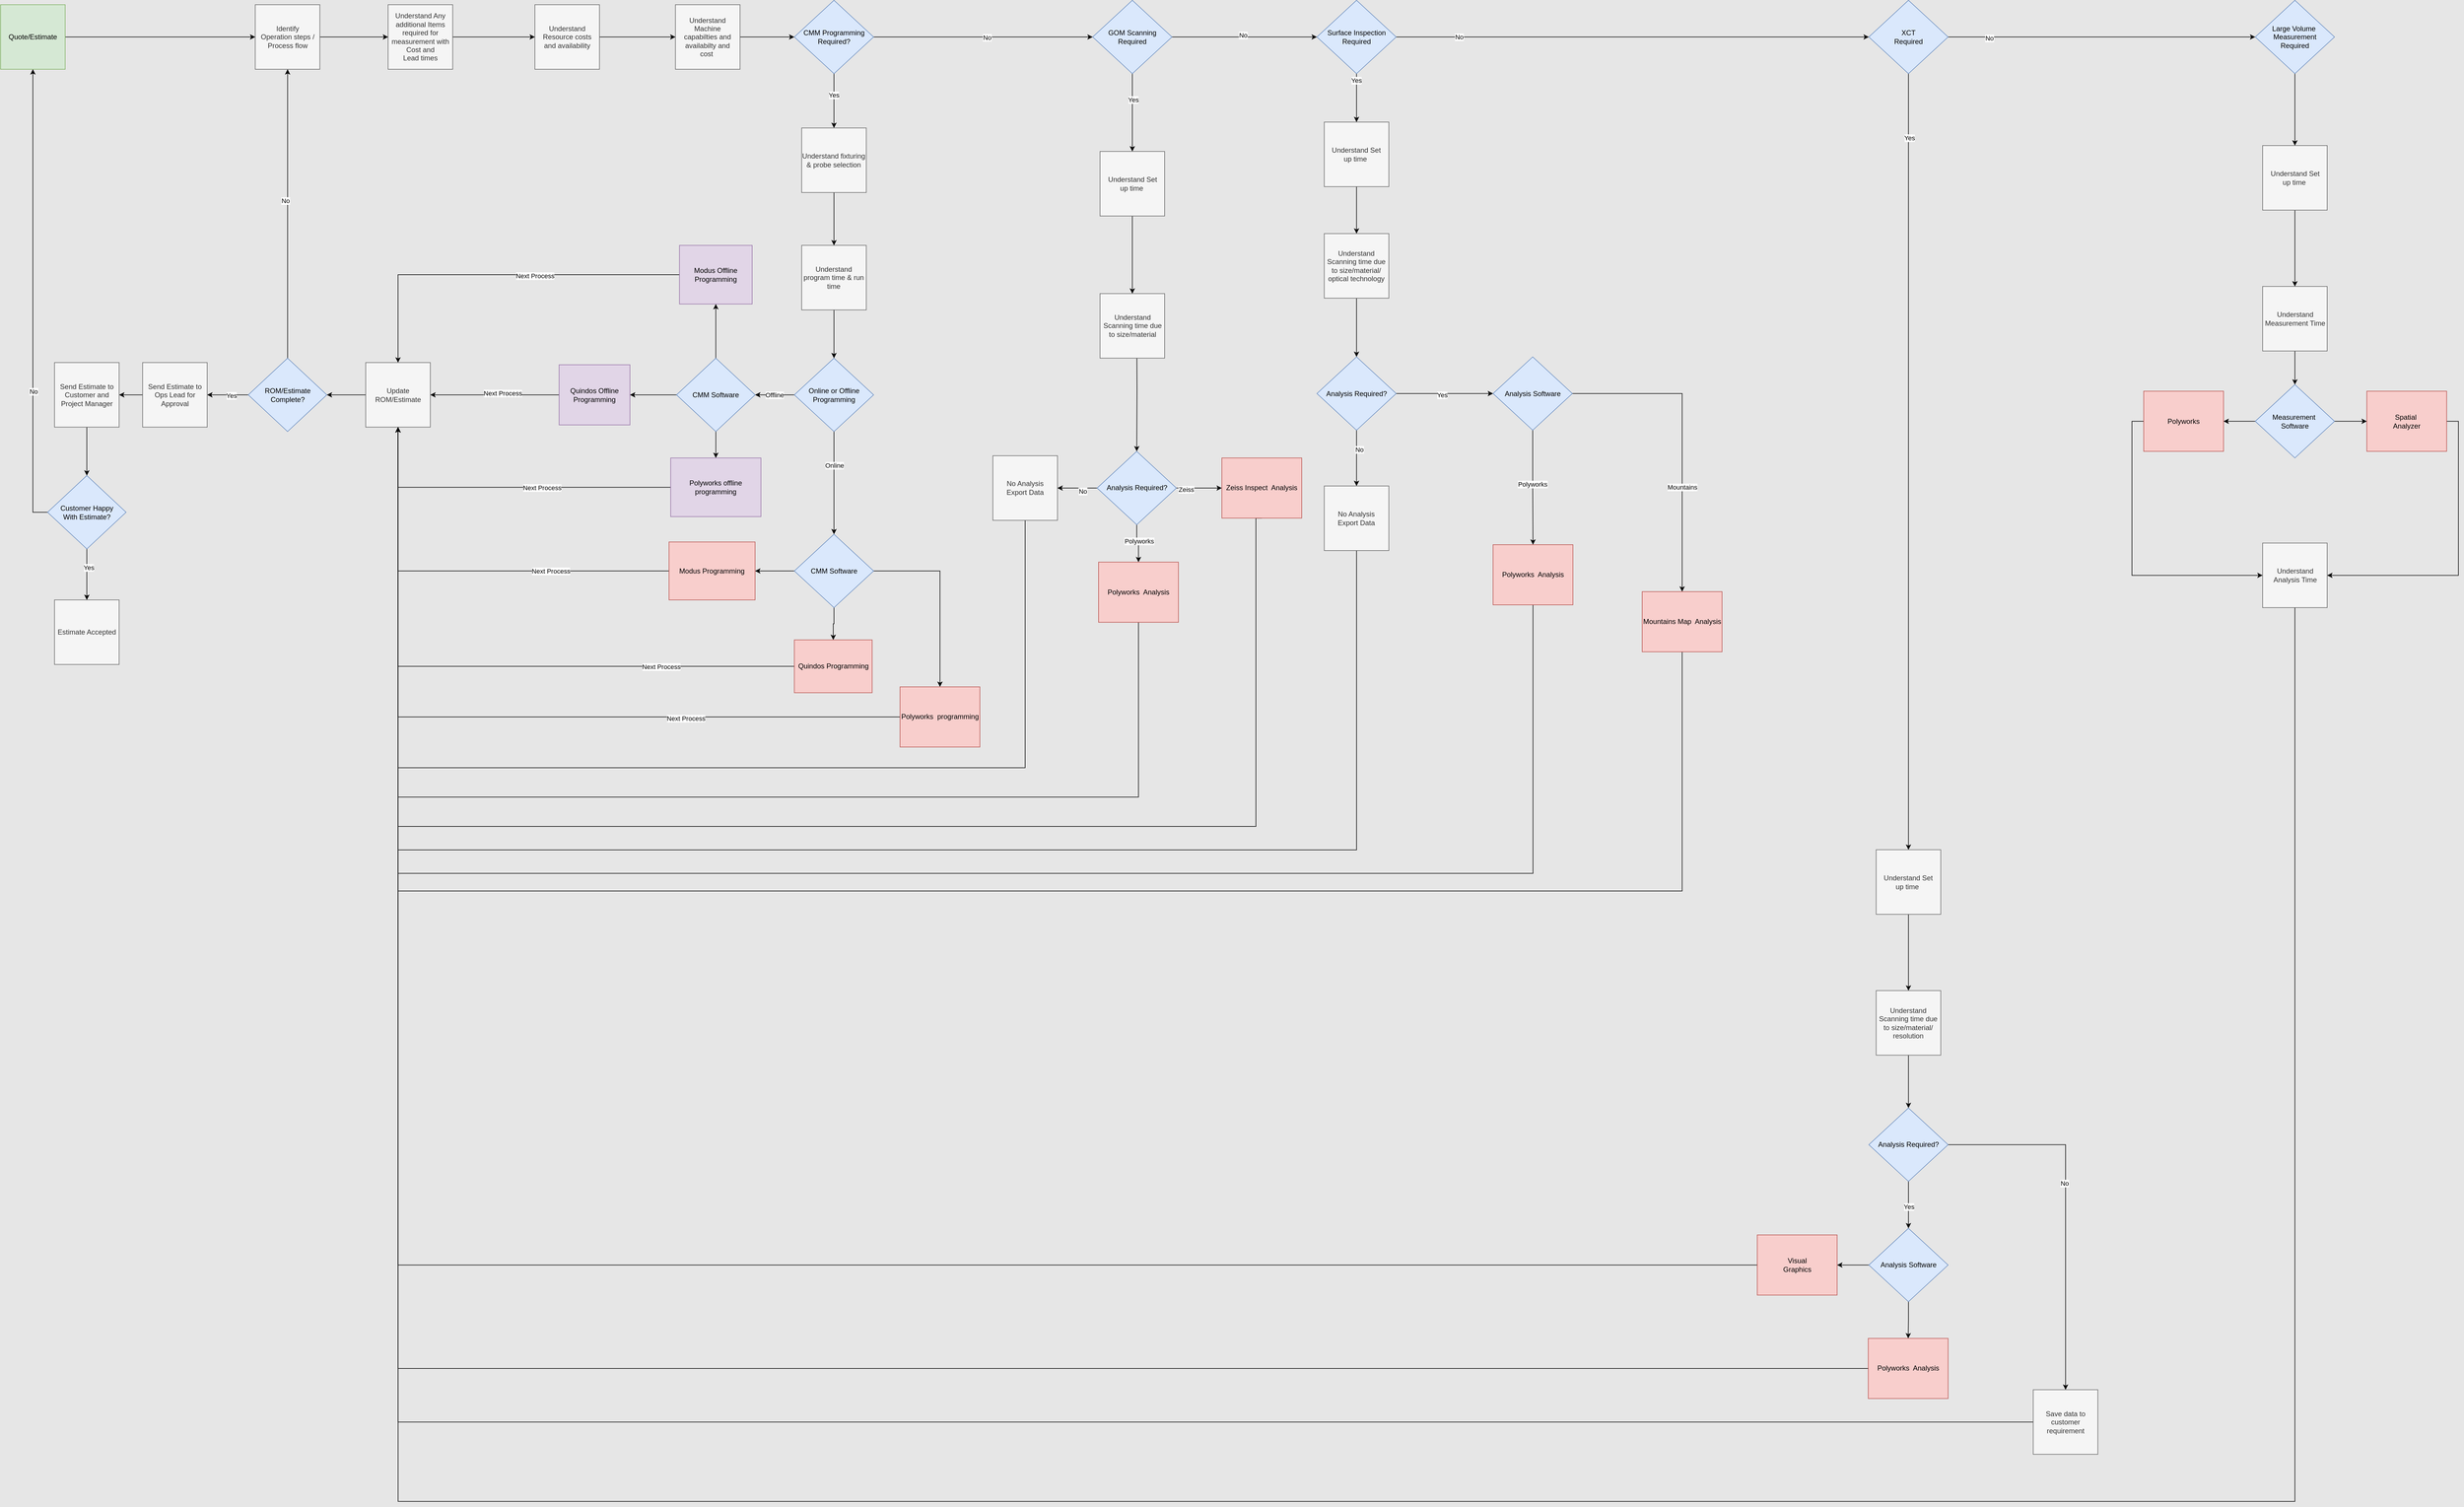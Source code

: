 <mxfile version="24.7.16">
  <diagram name="Page-1" id="9IYEK_wxPiSf8hYUbTBJ">
    <mxGraphModel dx="2852" dy="1822" grid="1" gridSize="10" guides="1" tooltips="1" connect="1" arrows="1" fold="1" page="1" pageScale="1" pageWidth="1654" pageHeight="1169" background="#E6E6E6" math="0" shadow="0">
      <root>
        <mxCell id="0" />
        <mxCell id="1" parent="0" />
        <mxCell id="SHSCwAb2SmVs6MCCzv4--3" value="" style="edgeStyle=orthogonalEdgeStyle;rounded=0;orthogonalLoop=1;jettySize=auto;html=1;" parent="1" source="SHSCwAb2SmVs6MCCzv4--1" target="SHSCwAb2SmVs6MCCzv4--2" edge="1">
          <mxGeometry relative="1" as="geometry" />
        </mxCell>
        <mxCell id="SHSCwAb2SmVs6MCCzv4--1" value="Quote/Estimate" style="whiteSpace=wrap;html=1;aspect=fixed;fillColor=#d5e8d4;strokeColor=#82b366;" parent="1" vertex="1">
          <mxGeometry x="10" y="160" width="110" height="110" as="geometry" />
        </mxCell>
        <mxCell id="PAcAt_rOkVFhLOpjQl2_-14" value="" style="edgeStyle=orthogonalEdgeStyle;rounded=0;orthogonalLoop=1;jettySize=auto;html=1;" parent="1" source="SHSCwAb2SmVs6MCCzv4--2" target="SHSCwAb2SmVs6MCCzv4--6" edge="1">
          <mxGeometry relative="1" as="geometry" />
        </mxCell>
        <mxCell id="SHSCwAb2SmVs6MCCzv4--2" value="Identify &lt;br/&gt;Operation steps / &lt;br/&gt;Process flow" style="whiteSpace=wrap;html=1;aspect=fixed;fillColor=#f5f5f5;strokeColor=#666666;fontColor=#333333;" parent="1" vertex="1">
          <mxGeometry x="443.75" y="160" width="110" height="110" as="geometry" />
        </mxCell>
        <mxCell id="SHSCwAb2SmVs6MCCzv4--9" value="" style="edgeStyle=orthogonalEdgeStyle;rounded=0;orthogonalLoop=1;jettySize=auto;html=1;" parent="1" source="SHSCwAb2SmVs6MCCzv4--6" target="SHSCwAb2SmVs6MCCzv4--8" edge="1">
          <mxGeometry relative="1" as="geometry" />
        </mxCell>
        <mxCell id="SHSCwAb2SmVs6MCCzv4--6" value="Understand Any additional Items required for measurement with Cost and &lt;br/&gt;Lead times" style="whiteSpace=wrap;html=1;aspect=fixed;fillColor=#f5f5f5;strokeColor=#666666;fontColor=#333333;" parent="1" vertex="1">
          <mxGeometry x="670" y="160" width="110" height="110" as="geometry" />
        </mxCell>
        <mxCell id="SHSCwAb2SmVs6MCCzv4--11" value="" style="edgeStyle=orthogonalEdgeStyle;rounded=0;orthogonalLoop=1;jettySize=auto;html=1;" parent="1" source="SHSCwAb2SmVs6MCCzv4--8" target="SHSCwAb2SmVs6MCCzv4--10" edge="1">
          <mxGeometry relative="1" as="geometry" />
        </mxCell>
        <mxCell id="SHSCwAb2SmVs6MCCzv4--8" value="Understand&lt;br&gt;Resource costs&lt;br&gt;and availability" style="whiteSpace=wrap;html=1;aspect=fixed;fillColor=#f5f5f5;strokeColor=#666666;fontColor=#333333;" parent="1" vertex="1">
          <mxGeometry x="920" y="160" width="110" height="110" as="geometry" />
        </mxCell>
        <mxCell id="PAcAt_rOkVFhLOpjQl2_-10" style="edgeStyle=orthogonalEdgeStyle;rounded=0;orthogonalLoop=1;jettySize=auto;html=1;entryX=0;entryY=0.5;entryDx=0;entryDy=0;" parent="1" source="SHSCwAb2SmVs6MCCzv4--10" target="unKVaYUTBxjGMsJQrtcV-6" edge="1">
          <mxGeometry relative="1" as="geometry" />
        </mxCell>
        <mxCell id="SHSCwAb2SmVs6MCCzv4--10" value="Understand &lt;br/&gt;Machine &lt;br/&gt;capabilties and &lt;br/&gt;availabilty and &lt;br/&gt;cost&amp;nbsp;" style="whiteSpace=wrap;html=1;aspect=fixed;fillColor=#f5f5f5;strokeColor=#666666;fontColor=#333333;" parent="1" vertex="1">
          <mxGeometry x="1159.38" y="160" width="110" height="110" as="geometry" />
        </mxCell>
        <mxCell id="PAcAt_rOkVFhLOpjQl2_-5" value="" style="edgeStyle=orthogonalEdgeStyle;rounded=0;orthogonalLoop=1;jettySize=auto;html=1;" parent="1" source="unKVaYUTBxjGMsJQrtcV-6" target="PAcAt_rOkVFhLOpjQl2_-4" edge="1">
          <mxGeometry relative="1" as="geometry" />
        </mxCell>
        <mxCell id="PAcAt_rOkVFhLOpjQl2_-6" value="No" style="edgeLabel;html=1;align=center;verticalAlign=middle;resizable=0;points=[];" parent="PAcAt_rOkVFhLOpjQl2_-5" vertex="1" connectable="0">
          <mxGeometry x="0.037" y="-1" relative="1" as="geometry">
            <mxPoint x="-1" as="offset" />
          </mxGeometry>
        </mxCell>
        <mxCell id="d30VLbZXiumYJPV09XTk-22" value="" style="edgeStyle=orthogonalEdgeStyle;rounded=0;orthogonalLoop=1;jettySize=auto;html=1;" edge="1" parent="1" source="unKVaYUTBxjGMsJQrtcV-6" target="d30VLbZXiumYJPV09XTk-20">
          <mxGeometry relative="1" as="geometry" />
        </mxCell>
        <mxCell id="d30VLbZXiumYJPV09XTk-25" value="Yes" style="edgeLabel;html=1;align=center;verticalAlign=middle;resizable=0;points=[];" vertex="1" connectable="0" parent="d30VLbZXiumYJPV09XTk-22">
          <mxGeometry x="-0.218" y="-1" relative="1" as="geometry">
            <mxPoint as="offset" />
          </mxGeometry>
        </mxCell>
        <mxCell id="unKVaYUTBxjGMsJQrtcV-6" value="CMM Programming Required?" style="rhombus;whiteSpace=wrap;html=1;fillColor=#dae8fc;strokeColor=#6c8ebf;" parent="1" vertex="1">
          <mxGeometry x="1361.87" y="152.5" width="135" height="125" as="geometry" />
        </mxCell>
        <mxCell id="rqauZLuK4737hjcraJwY-5" value="Offline" style="edgeStyle=orthogonalEdgeStyle;rounded=0;orthogonalLoop=1;jettySize=auto;html=1;" parent="1" source="unKVaYUTBxjGMsJQrtcV-8" target="rqauZLuK4737hjcraJwY-4" edge="1">
          <mxGeometry relative="1" as="geometry" />
        </mxCell>
        <mxCell id="rqauZLuK4737hjcraJwY-8" value="" style="edgeStyle=orthogonalEdgeStyle;rounded=0;orthogonalLoop=1;jettySize=auto;html=1;" parent="1" source="unKVaYUTBxjGMsJQrtcV-8" target="rqauZLuK4737hjcraJwY-7" edge="1">
          <mxGeometry relative="1" as="geometry" />
        </mxCell>
        <mxCell id="rqauZLuK4737hjcraJwY-9" value="Online" style="edgeLabel;html=1;align=center;verticalAlign=middle;resizable=0;points=[];" parent="rqauZLuK4737hjcraJwY-8" vertex="1" connectable="0">
          <mxGeometry x="-0.338" relative="1" as="geometry">
            <mxPoint as="offset" />
          </mxGeometry>
        </mxCell>
        <mxCell id="unKVaYUTBxjGMsJQrtcV-8" value="Online or Offline Programming" style="rhombus;whiteSpace=wrap;html=1;fillColor=#dae8fc;strokeColor=#6c8ebf;" parent="1" vertex="1">
          <mxGeometry x="1361.87" y="762.21" width="135" height="125" as="geometry" />
        </mxCell>
        <mxCell id="rqauZLuK4737hjcraJwY-11" value="" style="edgeStyle=orthogonalEdgeStyle;rounded=0;orthogonalLoop=1;jettySize=auto;html=1;" parent="1" source="rqauZLuK4737hjcraJwY-4" target="rqauZLuK4737hjcraJwY-10" edge="1">
          <mxGeometry relative="1" as="geometry" />
        </mxCell>
        <mxCell id="rqauZLuK4737hjcraJwY-13" value="" style="edgeStyle=orthogonalEdgeStyle;rounded=0;orthogonalLoop=1;jettySize=auto;html=1;" parent="1" source="rqauZLuK4737hjcraJwY-4" target="rqauZLuK4737hjcraJwY-12" edge="1">
          <mxGeometry relative="1" as="geometry" />
        </mxCell>
        <mxCell id="d30VLbZXiumYJPV09XTk-16" style="edgeStyle=orthogonalEdgeStyle;rounded=0;orthogonalLoop=1;jettySize=auto;html=1;" edge="1" parent="1" source="rqauZLuK4737hjcraJwY-4" target="rqauZLuK4737hjcraJwY-16">
          <mxGeometry relative="1" as="geometry" />
        </mxCell>
        <mxCell id="rqauZLuK4737hjcraJwY-4" value="CMM Software" style="rhombus;whiteSpace=wrap;html=1;fillColor=#dae8fc;strokeColor=#6c8ebf;" parent="1" vertex="1">
          <mxGeometry x="1161.25" y="762.21" width="133.75" height="125" as="geometry" />
        </mxCell>
        <mxCell id="rqauZLuK4737hjcraJwY-21" value="" style="edgeStyle=orthogonalEdgeStyle;rounded=0;orthogonalLoop=1;jettySize=auto;html=1;" parent="1" source="rqauZLuK4737hjcraJwY-7" target="rqauZLuK4737hjcraJwY-20" edge="1">
          <mxGeometry relative="1" as="geometry" />
        </mxCell>
        <mxCell id="rqauZLuK4737hjcraJwY-22" value="" style="edgeStyle=orthogonalEdgeStyle;rounded=0;orthogonalLoop=1;jettySize=auto;html=1;" parent="1" source="rqauZLuK4737hjcraJwY-7" target="rqauZLuK4737hjcraJwY-18" edge="1">
          <mxGeometry relative="1" as="geometry" />
        </mxCell>
        <mxCell id="rqauZLuK4737hjcraJwY-23" value="" style="edgeStyle=orthogonalEdgeStyle;rounded=0;orthogonalLoop=1;jettySize=auto;html=1;" parent="1" source="rqauZLuK4737hjcraJwY-7" target="rqauZLuK4737hjcraJwY-19" edge="1">
          <mxGeometry relative="1" as="geometry" />
        </mxCell>
        <mxCell id="rqauZLuK4737hjcraJwY-7" value="CMM Software" style="rhombus;whiteSpace=wrap;html=1;fillColor=#dae8fc;strokeColor=#6c8ebf;" parent="1" vertex="1">
          <mxGeometry x="1361.87" y="1062.21" width="135" height="125" as="geometry" />
        </mxCell>
        <mxCell id="rqauZLuK4737hjcraJwY-32" style="edgeStyle=orthogonalEdgeStyle;rounded=0;orthogonalLoop=1;jettySize=auto;html=1;" parent="1" source="rqauZLuK4737hjcraJwY-10" target="rqauZLuK4737hjcraJwY-25" edge="1">
          <mxGeometry relative="1" as="geometry" />
        </mxCell>
        <mxCell id="rqauZLuK4737hjcraJwY-42" value="Next Process" style="edgeLabel;html=1;align=center;verticalAlign=middle;resizable=0;points=[];" parent="rqauZLuK4737hjcraJwY-32" vertex="1" connectable="0">
          <mxGeometry x="-0.226" y="1" relative="1" as="geometry">
            <mxPoint as="offset" />
          </mxGeometry>
        </mxCell>
        <mxCell id="rqauZLuK4737hjcraJwY-10" value="Polyworks offline programming" style="whiteSpace=wrap;html=1;fillColor=#e1d5e7;strokeColor=#9673a6;" parent="1" vertex="1">
          <mxGeometry x="1151.26" y="932.21" width="153.74" height="100" as="geometry" />
        </mxCell>
        <mxCell id="rqauZLuK4737hjcraJwY-26" value="" style="edgeStyle=orthogonalEdgeStyle;rounded=0;orthogonalLoop=1;jettySize=auto;html=1;" parent="1" source="rqauZLuK4737hjcraJwY-12" target="rqauZLuK4737hjcraJwY-25" edge="1">
          <mxGeometry relative="1" as="geometry" />
        </mxCell>
        <mxCell id="rqauZLuK4737hjcraJwY-43" value="Next Process" style="edgeLabel;html=1;align=center;verticalAlign=middle;resizable=0;points=[];" parent="rqauZLuK4737hjcraJwY-26" vertex="1" connectable="0">
          <mxGeometry x="-0.116" y="-3" relative="1" as="geometry">
            <mxPoint as="offset" />
          </mxGeometry>
        </mxCell>
        <mxCell id="rqauZLuK4737hjcraJwY-12" value="Quindos Offline Programming" style="whiteSpace=wrap;html=1;fillColor=#e1d5e7;strokeColor=#9673a6;" parent="1" vertex="1">
          <mxGeometry x="961.25" y="773.46" width="120.63" height="102.5" as="geometry" />
        </mxCell>
        <mxCell id="d30VLbZXiumYJPV09XTk-17" style="edgeStyle=orthogonalEdgeStyle;rounded=0;orthogonalLoop=1;jettySize=auto;html=1;" edge="1" parent="1" source="rqauZLuK4737hjcraJwY-16" target="rqauZLuK4737hjcraJwY-25">
          <mxGeometry relative="1" as="geometry" />
        </mxCell>
        <mxCell id="d30VLbZXiumYJPV09XTk-18" value="Next Process" style="edgeLabel;html=1;align=center;verticalAlign=middle;resizable=0;points=[];" vertex="1" connectable="0" parent="d30VLbZXiumYJPV09XTk-17">
          <mxGeometry x="-0.214" y="2" relative="1" as="geometry">
            <mxPoint as="offset" />
          </mxGeometry>
        </mxCell>
        <mxCell id="rqauZLuK4737hjcraJwY-16" value="Modus Offline Programming" style="whiteSpace=wrap;html=1;fillColor=#e1d5e7;strokeColor=#9673a6;" parent="1" vertex="1">
          <mxGeometry x="1166.25" y="570" width="123.75" height="100" as="geometry" />
        </mxCell>
        <mxCell id="rqauZLuK4737hjcraJwY-31" style="edgeStyle=orthogonalEdgeStyle;rounded=0;orthogonalLoop=1;jettySize=auto;html=1;entryX=0.5;entryY=1;entryDx=0;entryDy=0;" parent="1" source="rqauZLuK4737hjcraJwY-18" target="rqauZLuK4737hjcraJwY-25" edge="1">
          <mxGeometry relative="1" as="geometry" />
        </mxCell>
        <mxCell id="rqauZLuK4737hjcraJwY-41" value="Next Process" style="edgeLabel;html=1;align=center;verticalAlign=middle;resizable=0;points=[];" parent="rqauZLuK4737hjcraJwY-31" vertex="1" connectable="0">
          <mxGeometry x="-0.429" relative="1" as="geometry">
            <mxPoint as="offset" />
          </mxGeometry>
        </mxCell>
        <mxCell id="rqauZLuK4737hjcraJwY-18" value="Modus Programming" style="whiteSpace=wrap;html=1;fillColor=#f8cecc;strokeColor=#b85450;" parent="1" vertex="1">
          <mxGeometry x="1148.45" y="1075.34" width="146.55" height="98.75" as="geometry" />
        </mxCell>
        <mxCell id="rqauZLuK4737hjcraJwY-33" style="edgeStyle=orthogonalEdgeStyle;rounded=0;orthogonalLoop=1;jettySize=auto;html=1;" parent="1" source="rqauZLuK4737hjcraJwY-19" target="rqauZLuK4737hjcraJwY-25" edge="1">
          <mxGeometry relative="1" as="geometry" />
        </mxCell>
        <mxCell id="rqauZLuK4737hjcraJwY-40" value="Next Process" style="edgeLabel;html=1;align=center;verticalAlign=middle;resizable=0;points=[];" parent="rqauZLuK4737hjcraJwY-33" vertex="1" connectable="0">
          <mxGeometry x="-0.581" y="1" relative="1" as="geometry">
            <mxPoint as="offset" />
          </mxGeometry>
        </mxCell>
        <mxCell id="rqauZLuK4737hjcraJwY-19" value="Quindos Programming" style="whiteSpace=wrap;html=1;fillColor=#f8cecc;strokeColor=#b85450;" parent="1" vertex="1">
          <mxGeometry x="1361.87" y="1242.21" width="132.5" height="90" as="geometry" />
        </mxCell>
        <mxCell id="rqauZLuK4737hjcraJwY-38" style="edgeStyle=orthogonalEdgeStyle;rounded=0;orthogonalLoop=1;jettySize=auto;html=1;entryX=0.5;entryY=1;entryDx=0;entryDy=0;" parent="1" source="rqauZLuK4737hjcraJwY-20" target="rqauZLuK4737hjcraJwY-25" edge="1">
          <mxGeometry relative="1" as="geometry" />
        </mxCell>
        <mxCell id="rqauZLuK4737hjcraJwY-39" value="Next Process" style="edgeLabel;html=1;align=center;verticalAlign=middle;resizable=0;points=[];" parent="rqauZLuK4737hjcraJwY-38" vertex="1" connectable="0">
          <mxGeometry x="-0.458" y="2" relative="1" as="geometry">
            <mxPoint as="offset" />
          </mxGeometry>
        </mxCell>
        <mxCell id="rqauZLuK4737hjcraJwY-20" value="Polyworks&amp;nbsp; programming" style="whiteSpace=wrap;html=1;fillColor=#f8cecc;strokeColor=#b85450;" parent="1" vertex="1">
          <mxGeometry x="1541.87" y="1322.21" width="135.99" height="102.5" as="geometry" />
        </mxCell>
        <mxCell id="rqauZLuK4737hjcraJwY-46" value="" style="edgeStyle=orthogonalEdgeStyle;rounded=0;orthogonalLoop=1;jettySize=auto;html=1;" parent="1" source="rqauZLuK4737hjcraJwY-25" target="rqauZLuK4737hjcraJwY-45" edge="1">
          <mxGeometry relative="1" as="geometry" />
        </mxCell>
        <mxCell id="rqauZLuK4737hjcraJwY-25" value="Update ROM/Estimate" style="whiteSpace=wrap;html=1;aspect=fixed;fillColor=#f5f5f5;strokeColor=#666666;fontColor=#333333;" parent="1" vertex="1">
          <mxGeometry x="631.87" y="769.71" width="110" height="110" as="geometry" />
        </mxCell>
        <mxCell id="rqauZLuK4737hjcraJwY-51" value="" style="edgeStyle=orthogonalEdgeStyle;rounded=0;orthogonalLoop=1;jettySize=auto;html=1;" parent="1" source="rqauZLuK4737hjcraJwY-45" target="rqauZLuK4737hjcraJwY-50" edge="1">
          <mxGeometry relative="1" as="geometry" />
        </mxCell>
        <mxCell id="PAcAt_rOkVFhLOpjQl2_-7" value="Yes" style="edgeLabel;html=1;align=center;verticalAlign=middle;resizable=0;points=[];" parent="rqauZLuK4737hjcraJwY-51" vertex="1" connectable="0">
          <mxGeometry x="-0.136" y="1" relative="1" as="geometry">
            <mxPoint x="1" as="offset" />
          </mxGeometry>
        </mxCell>
        <mxCell id="PAcAt_rOkVFhLOpjQl2_-15" style="edgeStyle=orthogonalEdgeStyle;rounded=0;orthogonalLoop=1;jettySize=auto;html=1;" parent="1" source="rqauZLuK4737hjcraJwY-45" target="SHSCwAb2SmVs6MCCzv4--2" edge="1">
          <mxGeometry relative="1" as="geometry" />
        </mxCell>
        <mxCell id="PAcAt_rOkVFhLOpjQl2_-16" value="No" style="edgeLabel;html=1;align=center;verticalAlign=middle;resizable=0;points=[];" parent="PAcAt_rOkVFhLOpjQl2_-15" vertex="1" connectable="0">
          <mxGeometry x="0.093" y="4" relative="1" as="geometry">
            <mxPoint as="offset" />
          </mxGeometry>
        </mxCell>
        <mxCell id="rqauZLuK4737hjcraJwY-45" value="ROM/Estimate&lt;div&gt;Complete?&lt;/div&gt;" style="rhombus;whiteSpace=wrap;html=1;fillColor=#dae8fc;strokeColor=#6c8ebf;" parent="1" vertex="1">
          <mxGeometry x="431.87" y="762.21" width="133.75" height="125" as="geometry" />
        </mxCell>
        <mxCell id="rqauZLuK4737hjcraJwY-53" value="" style="edgeStyle=orthogonalEdgeStyle;rounded=0;orthogonalLoop=1;jettySize=auto;html=1;" parent="1" source="rqauZLuK4737hjcraJwY-50" target="rqauZLuK4737hjcraJwY-52" edge="1">
          <mxGeometry relative="1" as="geometry" />
        </mxCell>
        <mxCell id="rqauZLuK4737hjcraJwY-50" value="Send Estimate to Ops Lead for Approval" style="whiteSpace=wrap;html=1;aspect=fixed;fillColor=#f5f5f5;strokeColor=#666666;fontColor=#333333;" parent="1" vertex="1">
          <mxGeometry x="251.87" y="769.71" width="110" height="110" as="geometry" />
        </mxCell>
        <mxCell id="rqauZLuK4737hjcraJwY-55" value="" style="edgeStyle=orthogonalEdgeStyle;rounded=0;orthogonalLoop=1;jettySize=auto;html=1;" parent="1" source="rqauZLuK4737hjcraJwY-52" target="rqauZLuK4737hjcraJwY-54" edge="1">
          <mxGeometry relative="1" as="geometry" />
        </mxCell>
        <mxCell id="rqauZLuK4737hjcraJwY-52" value="Send Estimate to Customer and Project Manager" style="whiteSpace=wrap;html=1;aspect=fixed;fillColor=#f5f5f5;strokeColor=#666666;fontColor=#333333;" parent="1" vertex="1">
          <mxGeometry x="101.87" y="769.71" width="110" height="110" as="geometry" />
        </mxCell>
        <mxCell id="rqauZLuK4737hjcraJwY-56" style="edgeStyle=orthogonalEdgeStyle;rounded=0;orthogonalLoop=1;jettySize=auto;html=1;exitX=0;exitY=0.5;exitDx=0;exitDy=0;entryX=0.5;entryY=1;entryDx=0;entryDy=0;" parent="1" source="rqauZLuK4737hjcraJwY-54" target="SHSCwAb2SmVs6MCCzv4--1" edge="1">
          <mxGeometry relative="1" as="geometry" />
        </mxCell>
        <mxCell id="rqauZLuK4737hjcraJwY-57" value="No" style="edgeLabel;html=1;align=center;verticalAlign=middle;resizable=0;points=[];" parent="rqauZLuK4737hjcraJwY-56" vertex="1" connectable="0">
          <mxGeometry x="-0.408" y="-1" relative="1" as="geometry">
            <mxPoint as="offset" />
          </mxGeometry>
        </mxCell>
        <mxCell id="PAcAt_rOkVFhLOpjQl2_-2" value="" style="edgeStyle=orthogonalEdgeStyle;rounded=0;orthogonalLoop=1;jettySize=auto;html=1;" parent="1" source="rqauZLuK4737hjcraJwY-54" target="PAcAt_rOkVFhLOpjQl2_-1" edge="1">
          <mxGeometry relative="1" as="geometry" />
        </mxCell>
        <mxCell id="PAcAt_rOkVFhLOpjQl2_-3" value="Yes" style="edgeLabel;html=1;align=center;verticalAlign=middle;resizable=0;points=[];" parent="PAcAt_rOkVFhLOpjQl2_-2" vertex="1" connectable="0">
          <mxGeometry x="-0.263" y="3" relative="1" as="geometry">
            <mxPoint as="offset" />
          </mxGeometry>
        </mxCell>
        <mxCell id="rqauZLuK4737hjcraJwY-54" value="Customer Happy&lt;div&gt;With Estimate?&lt;/div&gt;" style="rhombus;whiteSpace=wrap;html=1;fillColor=#dae8fc;strokeColor=#6c8ebf;" parent="1" vertex="1">
          <mxGeometry x="90.0" y="962.21" width="133.75" height="125" as="geometry" />
        </mxCell>
        <mxCell id="PAcAt_rOkVFhLOpjQl2_-1" value="Estimate Accepted" style="whiteSpace=wrap;html=1;aspect=fixed;fillColor=#f5f5f5;strokeColor=#666666;fontColor=#333333;" parent="1" vertex="1">
          <mxGeometry x="101.87" y="1174.09" width="110" height="110" as="geometry" />
        </mxCell>
        <mxCell id="PAcAt_rOkVFhLOpjQl2_-9" value="" style="edgeStyle=orthogonalEdgeStyle;rounded=0;orthogonalLoop=1;jettySize=auto;html=1;" parent="1" source="PAcAt_rOkVFhLOpjQl2_-4" target="PAcAt_rOkVFhLOpjQl2_-8" edge="1">
          <mxGeometry relative="1" as="geometry" />
        </mxCell>
        <mxCell id="PAcAt_rOkVFhLOpjQl2_-42" value="Yes" style="edgeLabel;html=1;align=center;verticalAlign=middle;resizable=0;points=[];" parent="PAcAt_rOkVFhLOpjQl2_-9" vertex="1" connectable="0">
          <mxGeometry x="-0.331" y="1" relative="1" as="geometry">
            <mxPoint as="offset" />
          </mxGeometry>
        </mxCell>
        <mxCell id="PAcAt_rOkVFhLOpjQl2_-32" style="edgeStyle=orthogonalEdgeStyle;rounded=0;orthogonalLoop=1;jettySize=auto;html=1;" parent="1" source="PAcAt_rOkVFhLOpjQl2_-4" target="PAcAt_rOkVFhLOpjQl2_-31" edge="1">
          <mxGeometry relative="1" as="geometry" />
        </mxCell>
        <mxCell id="PAcAt_rOkVFhLOpjQl2_-43" value="No" style="edgeLabel;html=1;align=center;verticalAlign=middle;resizable=0;points=[];" parent="PAcAt_rOkVFhLOpjQl2_-32" vertex="1" connectable="0">
          <mxGeometry x="-0.017" y="3" relative="1" as="geometry">
            <mxPoint x="-1" as="offset" />
          </mxGeometry>
        </mxCell>
        <mxCell id="PAcAt_rOkVFhLOpjQl2_-4" value="GOM Scanning&lt;div&gt;Required&lt;/div&gt;" style="rhombus;whiteSpace=wrap;html=1;fillColor=#dae8fc;strokeColor=#6c8ebf;" parent="1" vertex="1">
          <mxGeometry x="1870" y="152.5" width="135" height="125" as="geometry" />
        </mxCell>
        <mxCell id="PAcAt_rOkVFhLOpjQl2_-12" value="" style="edgeStyle=orthogonalEdgeStyle;rounded=0;orthogonalLoop=1;jettySize=auto;html=1;" parent="1" source="PAcAt_rOkVFhLOpjQl2_-8" target="PAcAt_rOkVFhLOpjQl2_-11" edge="1">
          <mxGeometry relative="1" as="geometry" />
        </mxCell>
        <mxCell id="PAcAt_rOkVFhLOpjQl2_-8" value="Understand Set &lt;br/&gt;up time&amp;nbsp;" style="whiteSpace=wrap;html=1;aspect=fixed;fillColor=#f5f5f5;strokeColor=#666666;fontColor=#333333;" parent="1" vertex="1">
          <mxGeometry x="1882.5" y="410.0" width="110" height="110" as="geometry" />
        </mxCell>
        <mxCell id="d30VLbZXiumYJPV09XTk-48" style="edgeStyle=orthogonalEdgeStyle;rounded=0;orthogonalLoop=1;jettySize=auto;html=1;" edge="1" parent="1" target="PAcAt_rOkVFhLOpjQl2_-20">
          <mxGeometry relative="1" as="geometry">
            <mxPoint x="1945" y="710" as="sourcePoint" />
          </mxGeometry>
        </mxCell>
        <mxCell id="PAcAt_rOkVFhLOpjQl2_-11" value="Understand Scanning time due to size/material" style="whiteSpace=wrap;html=1;aspect=fixed;fillColor=#f5f5f5;strokeColor=#666666;fontColor=#333333;" parent="1" vertex="1">
          <mxGeometry x="1882.5" y="652.21" width="110" height="110" as="geometry" />
        </mxCell>
        <mxCell id="PAcAt_rOkVFhLOpjQl2_-23" value="" style="edgeStyle=orthogonalEdgeStyle;rounded=0;orthogonalLoop=1;jettySize=auto;html=1;" parent="1" source="PAcAt_rOkVFhLOpjQl2_-20" target="PAcAt_rOkVFhLOpjQl2_-22" edge="1">
          <mxGeometry relative="1" as="geometry" />
        </mxCell>
        <mxCell id="PAcAt_rOkVFhLOpjQl2_-39" value="No" style="edgeLabel;html=1;align=center;verticalAlign=middle;resizable=0;points=[];" parent="PAcAt_rOkVFhLOpjQl2_-23" vertex="1" connectable="0">
          <mxGeometry x="-0.254" y="5" relative="1" as="geometry">
            <mxPoint as="offset" />
          </mxGeometry>
        </mxCell>
        <mxCell id="PAcAt_rOkVFhLOpjQl2_-25" value="" style="edgeStyle=orthogonalEdgeStyle;rounded=0;orthogonalLoop=1;jettySize=auto;html=1;entryX=0.5;entryY=0;entryDx=0;entryDy=0;exitX=0.5;exitY=1;exitDx=0;exitDy=0;" parent="1" source="PAcAt_rOkVFhLOpjQl2_-20" target="PAcAt_rOkVFhLOpjQl2_-24" edge="1">
          <mxGeometry relative="1" as="geometry">
            <mxPoint x="1944.963" y="1045.926" as="sourcePoint" />
            <mxPoint x="1945.63" y="1110.96" as="targetPoint" />
          </mxGeometry>
        </mxCell>
        <mxCell id="PAcAt_rOkVFhLOpjQl2_-40" value="Polyworks" style="edgeLabel;html=1;align=center;verticalAlign=middle;resizable=0;points=[];" parent="PAcAt_rOkVFhLOpjQl2_-25" vertex="1" connectable="0">
          <mxGeometry x="-0.18" y="4" relative="1" as="geometry">
            <mxPoint as="offset" />
          </mxGeometry>
        </mxCell>
        <mxCell id="PAcAt_rOkVFhLOpjQl2_-27" value="" style="edgeStyle=orthogonalEdgeStyle;rounded=0;orthogonalLoop=1;jettySize=auto;html=1;entryX=0;entryY=0.5;entryDx=0;entryDy=0;exitX=1;exitY=0.5;exitDx=0;exitDy=0;" parent="1" source="PAcAt_rOkVFhLOpjQl2_-20" target="PAcAt_rOkVFhLOpjQl2_-26" edge="1">
          <mxGeometry relative="1" as="geometry">
            <mxPoint x="2012.453" y="983.417" as="sourcePoint" />
            <mxPoint x="2155.63" y="1220.96" as="targetPoint" />
          </mxGeometry>
        </mxCell>
        <mxCell id="PAcAt_rOkVFhLOpjQl2_-41" value="Zeiss" style="edgeLabel;html=1;align=center;verticalAlign=middle;resizable=0;points=[];" parent="PAcAt_rOkVFhLOpjQl2_-27" vertex="1" connectable="0">
          <mxGeometry x="-0.575" y="-2" relative="1" as="geometry">
            <mxPoint as="offset" />
          </mxGeometry>
        </mxCell>
        <mxCell id="PAcAt_rOkVFhLOpjQl2_-20" value="Analysis Required?" style="rhombus;whiteSpace=wrap;html=1;fillColor=#dae8fc;strokeColor=#6c8ebf;" parent="1" vertex="1">
          <mxGeometry x="1877.5" y="920.96" width="135" height="125" as="geometry" />
        </mxCell>
        <mxCell id="PAcAt_rOkVFhLOpjQl2_-28" style="edgeStyle=orthogonalEdgeStyle;rounded=0;orthogonalLoop=1;jettySize=auto;html=1;" parent="1" source="PAcAt_rOkVFhLOpjQl2_-22" target="rqauZLuK4737hjcraJwY-25" edge="1">
          <mxGeometry relative="1" as="geometry">
            <Array as="points">
              <mxPoint x="1755" y="1460" />
              <mxPoint x="687" y="1460" />
            </Array>
          </mxGeometry>
        </mxCell>
        <mxCell id="PAcAt_rOkVFhLOpjQl2_-22" value="No Analysis&lt;div&gt;Export Data&lt;/div&gt;" style="whiteSpace=wrap;html=1;aspect=fixed;fillColor=#f5f5f5;strokeColor=#666666;fontColor=#333333;" parent="1" vertex="1">
          <mxGeometry x="1700" y="928.46" width="110" height="110" as="geometry" />
        </mxCell>
        <mxCell id="PAcAt_rOkVFhLOpjQl2_-29" style="edgeStyle=orthogonalEdgeStyle;rounded=0;orthogonalLoop=1;jettySize=auto;html=1;exitX=0.5;exitY=1;exitDx=0;exitDy=0;" parent="1" source="PAcAt_rOkVFhLOpjQl2_-24" target="rqauZLuK4737hjcraJwY-25" edge="1">
          <mxGeometry relative="1" as="geometry">
            <Array as="points">
              <mxPoint x="1948" y="1510" />
              <mxPoint x="687" y="1510" />
            </Array>
          </mxGeometry>
        </mxCell>
        <mxCell id="PAcAt_rOkVFhLOpjQl2_-24" value="Polyworks&amp;nbsp; Analysis" style="whiteSpace=wrap;html=1;fillColor=#f8cecc;strokeColor=#b85450;" parent="1" vertex="1">
          <mxGeometry x="1880" y="1109.71" width="135.99" height="102.5" as="geometry" />
        </mxCell>
        <mxCell id="d30VLbZXiumYJPV09XTk-49" style="edgeStyle=orthogonalEdgeStyle;rounded=0;orthogonalLoop=1;jettySize=auto;html=1;exitX=0.5;exitY=1;exitDx=0;exitDy=0;" edge="1" parent="1" source="PAcAt_rOkVFhLOpjQl2_-26" target="rqauZLuK4737hjcraJwY-25">
          <mxGeometry relative="1" as="geometry">
            <Array as="points">
              <mxPoint x="2148" y="1035" />
              <mxPoint x="2148" y="1560" />
              <mxPoint x="687" y="1560" />
            </Array>
          </mxGeometry>
        </mxCell>
        <mxCell id="PAcAt_rOkVFhLOpjQl2_-26" value="Zeiss Inspect&amp;nbsp; Analysis" style="whiteSpace=wrap;html=1;fillColor=#f8cecc;strokeColor=#b85450;" parent="1" vertex="1">
          <mxGeometry x="2090" y="932.21" width="135.99" height="102.5" as="geometry" />
        </mxCell>
        <mxCell id="PAcAt_rOkVFhLOpjQl2_-34" style="edgeStyle=orthogonalEdgeStyle;rounded=0;orthogonalLoop=1;jettySize=auto;html=1;" parent="1" source="PAcAt_rOkVFhLOpjQl2_-31" target="PAcAt_rOkVFhLOpjQl2_-33" edge="1">
          <mxGeometry relative="1" as="geometry" />
        </mxCell>
        <mxCell id="d30VLbZXiumYJPV09XTk-19" value="Yes" style="edgeLabel;html=1;align=center;verticalAlign=middle;resizable=0;points=[];" vertex="1" connectable="0" parent="PAcAt_rOkVFhLOpjQl2_-34">
          <mxGeometry x="-0.735" y="-1" relative="1" as="geometry">
            <mxPoint as="offset" />
          </mxGeometry>
        </mxCell>
        <mxCell id="PAcAt_rOkVFhLOpjQl2_-65" style="edgeStyle=orthogonalEdgeStyle;rounded=0;orthogonalLoop=1;jettySize=auto;html=1;" parent="1" source="PAcAt_rOkVFhLOpjQl2_-31" target="PAcAt_rOkVFhLOpjQl2_-64" edge="1">
          <mxGeometry relative="1" as="geometry" />
        </mxCell>
        <mxCell id="d30VLbZXiumYJPV09XTk-15" value="No" style="edgeLabel;html=1;align=center;verticalAlign=middle;resizable=0;points=[];" vertex="1" connectable="0" parent="PAcAt_rOkVFhLOpjQl2_-65">
          <mxGeometry x="-0.736" relative="1" as="geometry">
            <mxPoint as="offset" />
          </mxGeometry>
        </mxCell>
        <mxCell id="PAcAt_rOkVFhLOpjQl2_-31" value="Surface Inspection&lt;div&gt;Required&lt;/div&gt;" style="rhombus;whiteSpace=wrap;html=1;fillColor=#dae8fc;strokeColor=#6c8ebf;" parent="1" vertex="1">
          <mxGeometry x="2251.87" y="152.5" width="135" height="125" as="geometry" />
        </mxCell>
        <mxCell id="PAcAt_rOkVFhLOpjQl2_-36" style="edgeStyle=orthogonalEdgeStyle;rounded=0;orthogonalLoop=1;jettySize=auto;html=1;" parent="1" source="PAcAt_rOkVFhLOpjQl2_-33" target="PAcAt_rOkVFhLOpjQl2_-35" edge="1">
          <mxGeometry relative="1" as="geometry" />
        </mxCell>
        <mxCell id="PAcAt_rOkVFhLOpjQl2_-33" value="Understand Set &lt;br/&gt;up time&amp;nbsp;" style="whiteSpace=wrap;html=1;aspect=fixed;fillColor=#f5f5f5;strokeColor=#666666;fontColor=#333333;" parent="1" vertex="1">
          <mxGeometry x="2264.37" y="360.0" width="110" height="110" as="geometry" />
        </mxCell>
        <mxCell id="PAcAt_rOkVFhLOpjQl2_-38" value="" style="edgeStyle=orthogonalEdgeStyle;rounded=0;orthogonalLoop=1;jettySize=auto;html=1;" parent="1" source="PAcAt_rOkVFhLOpjQl2_-35" target="PAcAt_rOkVFhLOpjQl2_-37" edge="1">
          <mxGeometry relative="1" as="geometry" />
        </mxCell>
        <mxCell id="PAcAt_rOkVFhLOpjQl2_-35" value="Understand Scanning time due to size/material/ optical technology" style="whiteSpace=wrap;html=1;aspect=fixed;fillColor=#f5f5f5;strokeColor=#666666;fontColor=#333333;" parent="1" vertex="1">
          <mxGeometry x="2264.37" y="550" width="110" height="110" as="geometry" />
        </mxCell>
        <mxCell id="PAcAt_rOkVFhLOpjQl2_-49" style="edgeStyle=orthogonalEdgeStyle;rounded=0;orthogonalLoop=1;jettySize=auto;html=1;" parent="1" source="PAcAt_rOkVFhLOpjQl2_-37" target="PAcAt_rOkVFhLOpjQl2_-48" edge="1">
          <mxGeometry relative="1" as="geometry" />
        </mxCell>
        <mxCell id="PAcAt_rOkVFhLOpjQl2_-50" value="No" style="edgeLabel;html=1;align=center;verticalAlign=middle;resizable=0;points=[];" parent="PAcAt_rOkVFhLOpjQl2_-49" vertex="1" connectable="0">
          <mxGeometry x="-0.314" y="4" relative="1" as="geometry">
            <mxPoint as="offset" />
          </mxGeometry>
        </mxCell>
        <mxCell id="PAcAt_rOkVFhLOpjQl2_-54" style="edgeStyle=orthogonalEdgeStyle;rounded=0;orthogonalLoop=1;jettySize=auto;html=1;" parent="1" source="PAcAt_rOkVFhLOpjQl2_-37" target="PAcAt_rOkVFhLOpjQl2_-51" edge="1">
          <mxGeometry relative="1" as="geometry" />
        </mxCell>
        <mxCell id="PAcAt_rOkVFhLOpjQl2_-55" value="Yes" style="edgeLabel;html=1;align=center;verticalAlign=middle;resizable=0;points=[];" parent="PAcAt_rOkVFhLOpjQl2_-54" vertex="1" connectable="0">
          <mxGeometry x="-0.075" y="-2" relative="1" as="geometry">
            <mxPoint x="1" as="offset" />
          </mxGeometry>
        </mxCell>
        <mxCell id="PAcAt_rOkVFhLOpjQl2_-37" value="Analysis Required?" style="rhombus;whiteSpace=wrap;html=1;fillColor=#dae8fc;strokeColor=#6c8ebf;" parent="1" vertex="1">
          <mxGeometry x="2251.87" y="760" width="135" height="125" as="geometry" />
        </mxCell>
        <mxCell id="PAcAt_rOkVFhLOpjQl2_-61" style="edgeStyle=orthogonalEdgeStyle;rounded=0;orthogonalLoop=1;jettySize=auto;html=1;" parent="1" source="PAcAt_rOkVFhLOpjQl2_-48" target="rqauZLuK4737hjcraJwY-25" edge="1">
          <mxGeometry relative="1" as="geometry">
            <Array as="points">
              <mxPoint x="2319" y="1600" />
              <mxPoint x="687" y="1600" />
            </Array>
          </mxGeometry>
        </mxCell>
        <mxCell id="PAcAt_rOkVFhLOpjQl2_-48" value="No Analysis&lt;div&gt;Export Data&lt;/div&gt;" style="whiteSpace=wrap;html=1;aspect=fixed;fillColor=#f5f5f5;strokeColor=#666666;fontColor=#333333;" parent="1" vertex="1">
          <mxGeometry x="2264.37" y="980" width="110" height="110" as="geometry" />
        </mxCell>
        <mxCell id="PAcAt_rOkVFhLOpjQl2_-56" style="edgeStyle=orthogonalEdgeStyle;rounded=0;orthogonalLoop=1;jettySize=auto;html=1;" parent="1" source="PAcAt_rOkVFhLOpjQl2_-51" target="PAcAt_rOkVFhLOpjQl2_-52" edge="1">
          <mxGeometry relative="1" as="geometry" />
        </mxCell>
        <mxCell id="PAcAt_rOkVFhLOpjQl2_-57" value="Mountains" style="edgeLabel;html=1;align=center;verticalAlign=middle;resizable=0;points=[];" parent="PAcAt_rOkVFhLOpjQl2_-56" vertex="1" connectable="0">
          <mxGeometry x="-0.15" y="-1" relative="1" as="geometry">
            <mxPoint x="1" y="123" as="offset" />
          </mxGeometry>
        </mxCell>
        <mxCell id="PAcAt_rOkVFhLOpjQl2_-59" style="edgeStyle=orthogonalEdgeStyle;rounded=0;orthogonalLoop=1;jettySize=auto;html=1;" parent="1" source="PAcAt_rOkVFhLOpjQl2_-51" target="PAcAt_rOkVFhLOpjQl2_-58" edge="1">
          <mxGeometry relative="1" as="geometry" />
        </mxCell>
        <mxCell id="PAcAt_rOkVFhLOpjQl2_-60" value="Polyworks" style="edgeLabel;html=1;align=center;verticalAlign=middle;resizable=0;points=[];" parent="PAcAt_rOkVFhLOpjQl2_-59" vertex="1" connectable="0">
          <mxGeometry x="-0.06" y="-1" relative="1" as="geometry">
            <mxPoint as="offset" />
          </mxGeometry>
        </mxCell>
        <mxCell id="PAcAt_rOkVFhLOpjQl2_-51" value="Analysis Software" style="rhombus;whiteSpace=wrap;html=1;fillColor=#dae8fc;strokeColor=#6c8ebf;" parent="1" vertex="1">
          <mxGeometry x="2551.88" y="760" width="135" height="125" as="geometry" />
        </mxCell>
        <mxCell id="PAcAt_rOkVFhLOpjQl2_-63" style="edgeStyle=orthogonalEdgeStyle;rounded=0;orthogonalLoop=1;jettySize=auto;html=1;" parent="1" source="PAcAt_rOkVFhLOpjQl2_-52" target="rqauZLuK4737hjcraJwY-25" edge="1">
          <mxGeometry relative="1" as="geometry">
            <Array as="points">
              <mxPoint x="2874" y="1670" />
              <mxPoint x="687" y="1670" />
            </Array>
          </mxGeometry>
        </mxCell>
        <mxCell id="PAcAt_rOkVFhLOpjQl2_-52" value="Mountains Map&amp;nbsp; Analysis" style="whiteSpace=wrap;html=1;fillColor=#f8cecc;strokeColor=#b85450;" parent="1" vertex="1">
          <mxGeometry x="2805.88" y="1160" width="135.99" height="102.5" as="geometry" />
        </mxCell>
        <mxCell id="PAcAt_rOkVFhLOpjQl2_-62" style="edgeStyle=orthogonalEdgeStyle;rounded=0;orthogonalLoop=1;jettySize=auto;html=1;" parent="1" source="PAcAt_rOkVFhLOpjQl2_-58" target="rqauZLuK4737hjcraJwY-25" edge="1">
          <mxGeometry relative="1" as="geometry">
            <Array as="points">
              <mxPoint x="2620" y="1640" />
              <mxPoint x="687" y="1640" />
            </Array>
          </mxGeometry>
        </mxCell>
        <mxCell id="PAcAt_rOkVFhLOpjQl2_-58" value="Polyworks&amp;nbsp; Analysis" style="whiteSpace=wrap;html=1;fillColor=#f8cecc;strokeColor=#b85450;" parent="1" vertex="1">
          <mxGeometry x="2551.88" y="1080" width="135.99" height="102.5" as="geometry" />
        </mxCell>
        <mxCell id="PAcAt_rOkVFhLOpjQl2_-68" value="" style="edgeStyle=orthogonalEdgeStyle;rounded=0;orthogonalLoop=1;jettySize=auto;html=1;" parent="1" source="PAcAt_rOkVFhLOpjQl2_-64" target="PAcAt_rOkVFhLOpjQl2_-67" edge="1">
          <mxGeometry relative="1" as="geometry" />
        </mxCell>
        <mxCell id="d30VLbZXiumYJPV09XTk-14" value="Yes" style="edgeLabel;html=1;align=center;verticalAlign=middle;resizable=0;points=[];" vertex="1" connectable="0" parent="PAcAt_rOkVFhLOpjQl2_-68">
          <mxGeometry x="-0.835" y="1" relative="1" as="geometry">
            <mxPoint as="offset" />
          </mxGeometry>
        </mxCell>
        <mxCell id="d30VLbZXiumYJPV09XTk-27" style="edgeStyle=orthogonalEdgeStyle;rounded=0;orthogonalLoop=1;jettySize=auto;html=1;" edge="1" parent="1" source="PAcAt_rOkVFhLOpjQl2_-64" target="d30VLbZXiumYJPV09XTk-26">
          <mxGeometry relative="1" as="geometry" />
        </mxCell>
        <mxCell id="d30VLbZXiumYJPV09XTk-28" value="No" style="edgeLabel;html=1;align=center;verticalAlign=middle;resizable=0;points=[];" vertex="1" connectable="0" parent="d30VLbZXiumYJPV09XTk-27">
          <mxGeometry x="-0.734" y="-2" relative="1" as="geometry">
            <mxPoint as="offset" />
          </mxGeometry>
        </mxCell>
        <mxCell id="PAcAt_rOkVFhLOpjQl2_-64" value="XCT&lt;div&gt;Required&lt;/div&gt;" style="rhombus;whiteSpace=wrap;html=1;fillColor=#dae8fc;strokeColor=#6c8ebf;" parent="1" vertex="1">
          <mxGeometry x="3191.87" y="152.5" width="135" height="125" as="geometry" />
        </mxCell>
        <mxCell id="PAcAt_rOkVFhLOpjQl2_-71" style="edgeStyle=orthogonalEdgeStyle;rounded=0;orthogonalLoop=1;jettySize=auto;html=1;" parent="1" source="PAcAt_rOkVFhLOpjQl2_-67" target="PAcAt_rOkVFhLOpjQl2_-70" edge="1">
          <mxGeometry relative="1" as="geometry" />
        </mxCell>
        <mxCell id="PAcAt_rOkVFhLOpjQl2_-67" value="Understand Set &lt;br/&gt;up time&amp;nbsp;" style="whiteSpace=wrap;html=1;aspect=fixed;fillColor=#f5f5f5;strokeColor=#666666;fontColor=#333333;" parent="1" vertex="1">
          <mxGeometry x="3204.37" y="1599.71" width="110" height="110" as="geometry" />
        </mxCell>
        <mxCell id="PAcAt_rOkVFhLOpjQl2_-75" value="" style="edgeStyle=orthogonalEdgeStyle;rounded=0;orthogonalLoop=1;jettySize=auto;html=1;" parent="1" source="PAcAt_rOkVFhLOpjQl2_-70" target="PAcAt_rOkVFhLOpjQl2_-74" edge="1">
          <mxGeometry relative="1" as="geometry" />
        </mxCell>
        <mxCell id="PAcAt_rOkVFhLOpjQl2_-70" value="Understand Scanning time due to size/material/ resolution" style="whiteSpace=wrap;html=1;aspect=fixed;fillColor=#f5f5f5;strokeColor=#666666;fontColor=#333333;" parent="1" vertex="1">
          <mxGeometry x="3204.37" y="1839.71" width="110" height="110" as="geometry" />
        </mxCell>
        <mxCell id="d30VLbZXiumYJPV09XTk-2" value="" style="edgeStyle=orthogonalEdgeStyle;rounded=0;orthogonalLoop=1;jettySize=auto;html=1;" edge="1" parent="1" source="PAcAt_rOkVFhLOpjQl2_-74" target="d30VLbZXiumYJPV09XTk-1">
          <mxGeometry relative="1" as="geometry" />
        </mxCell>
        <mxCell id="d30VLbZXiumYJPV09XTk-7" value="Yes" style="edgeLabel;html=1;align=center;verticalAlign=middle;resizable=0;points=[];" vertex="1" connectable="0" parent="d30VLbZXiumYJPV09XTk-2">
          <mxGeometry x="0.075" relative="1" as="geometry">
            <mxPoint as="offset" />
          </mxGeometry>
        </mxCell>
        <mxCell id="d30VLbZXiumYJPV09XTk-9" value="" style="edgeStyle=orthogonalEdgeStyle;rounded=0;orthogonalLoop=1;jettySize=auto;html=1;" edge="1" parent="1" source="PAcAt_rOkVFhLOpjQl2_-74" target="d30VLbZXiumYJPV09XTk-8">
          <mxGeometry relative="1" as="geometry" />
        </mxCell>
        <mxCell id="d30VLbZXiumYJPV09XTk-10" value="No" style="edgeLabel;html=1;align=center;verticalAlign=middle;resizable=0;points=[];" vertex="1" connectable="0" parent="d30VLbZXiumYJPV09XTk-9">
          <mxGeometry x="-0.14" y="-1" relative="1" as="geometry">
            <mxPoint x="-1" as="offset" />
          </mxGeometry>
        </mxCell>
        <mxCell id="PAcAt_rOkVFhLOpjQl2_-74" value="Analysis Required?" style="rhombus;whiteSpace=wrap;html=1;fillColor=#dae8fc;strokeColor=#6c8ebf;" parent="1" vertex="1">
          <mxGeometry x="3191.87" y="2039.71" width="135" height="125" as="geometry" />
        </mxCell>
        <mxCell id="d30VLbZXiumYJPV09XTk-4" value="" style="edgeStyle=orthogonalEdgeStyle;rounded=0;orthogonalLoop=1;jettySize=auto;html=1;" edge="1" parent="1" source="d30VLbZXiumYJPV09XTk-1" target="d30VLbZXiumYJPV09XTk-3">
          <mxGeometry relative="1" as="geometry" />
        </mxCell>
        <mxCell id="d30VLbZXiumYJPV09XTk-6" value="" style="edgeStyle=orthogonalEdgeStyle;rounded=0;orthogonalLoop=1;jettySize=auto;html=1;" edge="1" parent="1" source="d30VLbZXiumYJPV09XTk-1" target="d30VLbZXiumYJPV09XTk-5">
          <mxGeometry relative="1" as="geometry" />
        </mxCell>
        <mxCell id="d30VLbZXiumYJPV09XTk-1" value="Analysis Software" style="rhombus;whiteSpace=wrap;html=1;fillColor=#dae8fc;strokeColor=#6c8ebf;" vertex="1" parent="1">
          <mxGeometry x="3191.87" y="2244.71" width="135" height="125" as="geometry" />
        </mxCell>
        <mxCell id="d30VLbZXiumYJPV09XTk-12" style="edgeStyle=orthogonalEdgeStyle;rounded=0;orthogonalLoop=1;jettySize=auto;html=1;" edge="1" parent="1" source="d30VLbZXiumYJPV09XTk-3" target="rqauZLuK4737hjcraJwY-25">
          <mxGeometry relative="1" as="geometry" />
        </mxCell>
        <mxCell id="d30VLbZXiumYJPV09XTk-3" value="Polyworks&amp;nbsp; Analysis" style="whiteSpace=wrap;html=1;fillColor=#f8cecc;strokeColor=#b85450;" vertex="1" parent="1">
          <mxGeometry x="3190.88" y="2432.21" width="135.99" height="102.5" as="geometry" />
        </mxCell>
        <mxCell id="d30VLbZXiumYJPV09XTk-11" style="edgeStyle=orthogonalEdgeStyle;rounded=0;orthogonalLoop=1;jettySize=auto;html=1;" edge="1" parent="1" source="d30VLbZXiumYJPV09XTk-5" target="rqauZLuK4737hjcraJwY-25">
          <mxGeometry relative="1" as="geometry" />
        </mxCell>
        <mxCell id="d30VLbZXiumYJPV09XTk-5" value="Visual&lt;div&gt;Graphics&lt;/div&gt;" style="whiteSpace=wrap;html=1;fillColor=#f8cecc;strokeColor=#b85450;" vertex="1" parent="1">
          <mxGeometry x="3001.87" y="2255.96" width="135.99" height="102.5" as="geometry" />
        </mxCell>
        <mxCell id="d30VLbZXiumYJPV09XTk-13" style="edgeStyle=orthogonalEdgeStyle;rounded=0;orthogonalLoop=1;jettySize=auto;html=1;" edge="1" parent="1" source="d30VLbZXiumYJPV09XTk-8" target="rqauZLuK4737hjcraJwY-25">
          <mxGeometry relative="1" as="geometry" />
        </mxCell>
        <mxCell id="d30VLbZXiumYJPV09XTk-8" value="Save data to customer requirement" style="whiteSpace=wrap;html=1;aspect=fixed;fillColor=#f5f5f5;strokeColor=#666666;fontColor=#333333;" vertex="1" parent="1">
          <mxGeometry x="3471.87" y="2519.71" width="110" height="110" as="geometry" />
        </mxCell>
        <mxCell id="d30VLbZXiumYJPV09XTk-23" value="" style="edgeStyle=orthogonalEdgeStyle;rounded=0;orthogonalLoop=1;jettySize=auto;html=1;" edge="1" parent="1" source="d30VLbZXiumYJPV09XTk-20" target="d30VLbZXiumYJPV09XTk-21">
          <mxGeometry relative="1" as="geometry" />
        </mxCell>
        <mxCell id="d30VLbZXiumYJPV09XTk-20" value="Understand fixturing &amp;amp; probe selection" style="whiteSpace=wrap;html=1;aspect=fixed;fillColor=#f5f5f5;strokeColor=#666666;fontColor=#333333;" vertex="1" parent="1">
          <mxGeometry x="1374.37" y="370.0" width="110" height="110" as="geometry" />
        </mxCell>
        <mxCell id="d30VLbZXiumYJPV09XTk-24" value="" style="edgeStyle=orthogonalEdgeStyle;rounded=0;orthogonalLoop=1;jettySize=auto;html=1;" edge="1" parent="1" source="d30VLbZXiumYJPV09XTk-21" target="unKVaYUTBxjGMsJQrtcV-8">
          <mxGeometry relative="1" as="geometry" />
        </mxCell>
        <mxCell id="d30VLbZXiumYJPV09XTk-21" value="Understand program time &amp;amp; run time" style="whiteSpace=wrap;html=1;aspect=fixed;fillColor=#f5f5f5;strokeColor=#666666;fontColor=#333333;" vertex="1" parent="1">
          <mxGeometry x="1374.37" y="570" width="110" height="110" as="geometry" />
        </mxCell>
        <mxCell id="d30VLbZXiumYJPV09XTk-33" style="edgeStyle=orthogonalEdgeStyle;rounded=0;orthogonalLoop=1;jettySize=auto;html=1;" edge="1" parent="1" source="d30VLbZXiumYJPV09XTk-26" target="d30VLbZXiumYJPV09XTk-31">
          <mxGeometry relative="1" as="geometry" />
        </mxCell>
        <mxCell id="d30VLbZXiumYJPV09XTk-26" value="Large Volume&amp;nbsp;&lt;div&gt;Measurement&lt;/div&gt;&lt;div&gt;Required&lt;/div&gt;" style="rhombus;whiteSpace=wrap;html=1;fillColor=#dae8fc;strokeColor=#6c8ebf;" vertex="1" parent="1">
          <mxGeometry x="3850" y="152.5" width="135" height="125" as="geometry" />
        </mxCell>
        <mxCell id="d30VLbZXiumYJPV09XTk-34" style="edgeStyle=orthogonalEdgeStyle;rounded=0;orthogonalLoop=1;jettySize=auto;html=1;" edge="1" parent="1" source="d30VLbZXiumYJPV09XTk-31" target="d30VLbZXiumYJPV09XTk-32">
          <mxGeometry relative="1" as="geometry" />
        </mxCell>
        <mxCell id="d30VLbZXiumYJPV09XTk-31" value="Understand Set &lt;br/&gt;up time&amp;nbsp;" style="whiteSpace=wrap;html=1;aspect=fixed;fillColor=#f5f5f5;strokeColor=#666666;fontColor=#333333;" vertex="1" parent="1">
          <mxGeometry x="3862.5" y="400.0" width="110" height="110" as="geometry" />
        </mxCell>
        <mxCell id="d30VLbZXiumYJPV09XTk-38" style="edgeStyle=orthogonalEdgeStyle;rounded=0;orthogonalLoop=1;jettySize=auto;html=1;" edge="1" parent="1" source="d30VLbZXiumYJPV09XTk-32" target="d30VLbZXiumYJPV09XTk-37">
          <mxGeometry relative="1" as="geometry" />
        </mxCell>
        <mxCell id="d30VLbZXiumYJPV09XTk-32" value="Understand Measurement Time" style="whiteSpace=wrap;html=1;aspect=fixed;fillColor=#f5f5f5;strokeColor=#666666;fontColor=#333333;" vertex="1" parent="1">
          <mxGeometry x="3862.5" y="640.0" width="110" height="110" as="geometry" />
        </mxCell>
        <mxCell id="d30VLbZXiumYJPV09XTk-47" style="edgeStyle=orthogonalEdgeStyle;rounded=0;orthogonalLoop=1;jettySize=auto;html=1;exitX=0.5;exitY=1;exitDx=0;exitDy=0;" edge="1" parent="1" source="d30VLbZXiumYJPV09XTk-35" target="rqauZLuK4737hjcraJwY-25">
          <mxGeometry relative="1" as="geometry">
            <Array as="points">
              <mxPoint x="3918" y="2710" />
              <mxPoint x="687" y="2710" />
            </Array>
          </mxGeometry>
        </mxCell>
        <mxCell id="d30VLbZXiumYJPV09XTk-35" value="Understand Analysis Time" style="whiteSpace=wrap;html=1;aspect=fixed;fillColor=#f5f5f5;strokeColor=#666666;fontColor=#333333;" vertex="1" parent="1">
          <mxGeometry x="3862.5" y="1077.21" width="110" height="110" as="geometry" />
        </mxCell>
        <mxCell id="d30VLbZXiumYJPV09XTk-42" style="edgeStyle=orthogonalEdgeStyle;rounded=0;orthogonalLoop=1;jettySize=auto;html=1;" edge="1" parent="1" source="d30VLbZXiumYJPV09XTk-37" target="d30VLbZXiumYJPV09XTk-41">
          <mxGeometry relative="1" as="geometry" />
        </mxCell>
        <mxCell id="d30VLbZXiumYJPV09XTk-43" style="edgeStyle=orthogonalEdgeStyle;rounded=0;orthogonalLoop=1;jettySize=auto;html=1;" edge="1" parent="1" source="d30VLbZXiumYJPV09XTk-37" target="d30VLbZXiumYJPV09XTk-40">
          <mxGeometry relative="1" as="geometry" />
        </mxCell>
        <mxCell id="d30VLbZXiumYJPV09XTk-37" value="Measurement&amp;nbsp;&lt;div&gt;Software&lt;/div&gt;" style="rhombus;whiteSpace=wrap;html=1;fillColor=#dae8fc;strokeColor=#6c8ebf;" vertex="1" parent="1">
          <mxGeometry x="3850" y="807.21" width="135" height="125" as="geometry" />
        </mxCell>
        <mxCell id="d30VLbZXiumYJPV09XTk-45" style="edgeStyle=orthogonalEdgeStyle;rounded=0;orthogonalLoop=1;jettySize=auto;html=1;exitX=1;exitY=0.5;exitDx=0;exitDy=0;entryX=1;entryY=0.5;entryDx=0;entryDy=0;" edge="1" parent="1" source="d30VLbZXiumYJPV09XTk-40" target="d30VLbZXiumYJPV09XTk-35">
          <mxGeometry relative="1" as="geometry">
            <mxPoint x="4108" y="1150" as="targetPoint" />
          </mxGeometry>
        </mxCell>
        <mxCell id="d30VLbZXiumYJPV09XTk-40" value="Spatial&amp;nbsp;&lt;div&gt;Analyzer&lt;/div&gt;" style="whiteSpace=wrap;html=1;fillColor=#f8cecc;strokeColor=#b85450;" vertex="1" parent="1">
          <mxGeometry x="4040" y="818.46" width="135.99" height="102.5" as="geometry" />
        </mxCell>
        <mxCell id="d30VLbZXiumYJPV09XTk-44" style="edgeStyle=orthogonalEdgeStyle;rounded=0;orthogonalLoop=1;jettySize=auto;html=1;entryX=0;entryY=0.5;entryDx=0;entryDy=0;exitX=0;exitY=0.5;exitDx=0;exitDy=0;" edge="1" parent="1" source="d30VLbZXiumYJPV09XTk-41" target="d30VLbZXiumYJPV09XTk-35">
          <mxGeometry relative="1" as="geometry" />
        </mxCell>
        <mxCell id="d30VLbZXiumYJPV09XTk-41" value="Polyworks" style="whiteSpace=wrap;html=1;fillColor=#f8cecc;strokeColor=#b85450;" vertex="1" parent="1">
          <mxGeometry x="3660" y="818.46" width="135.99" height="102.5" as="geometry" />
        </mxCell>
      </root>
    </mxGraphModel>
  </diagram>
</mxfile>

